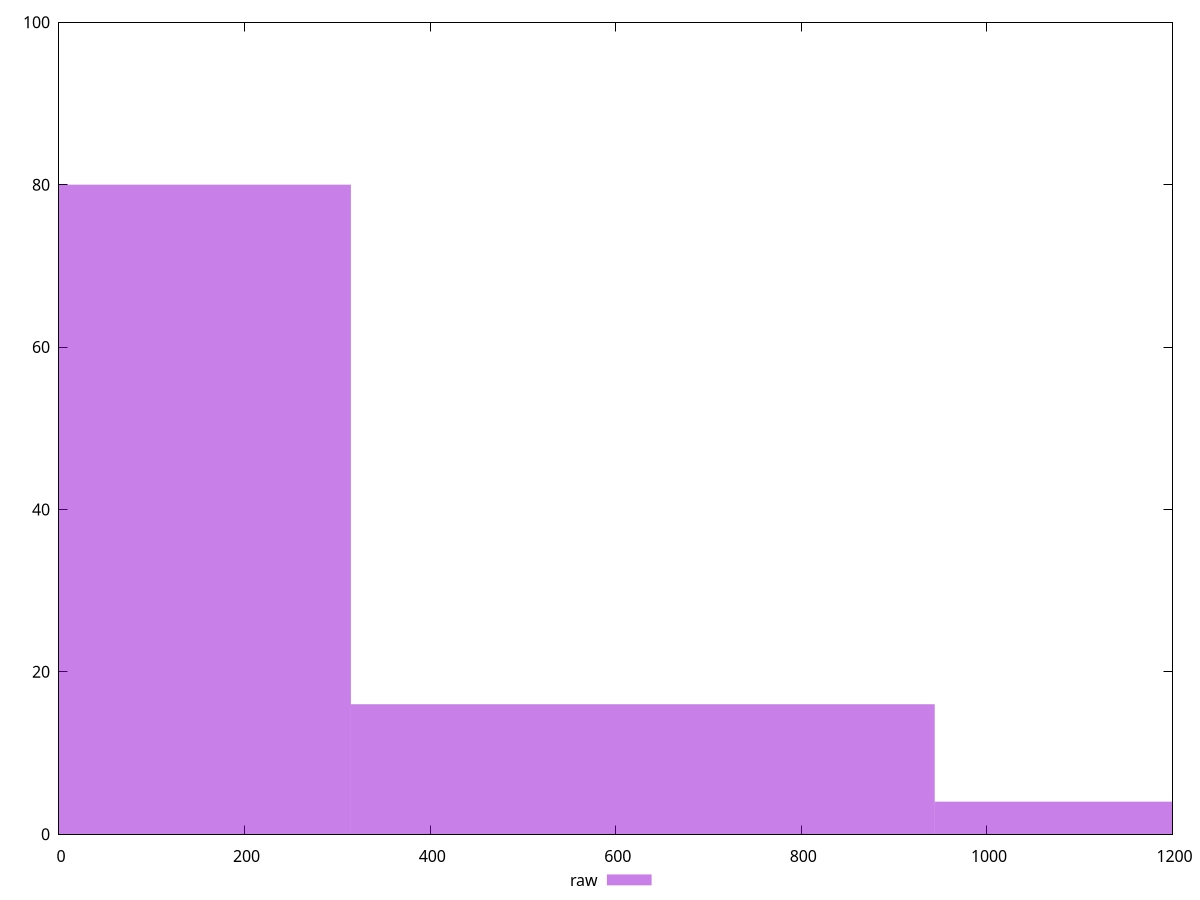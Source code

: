reset

$raw <<EOF
629.1641638806599 16
0 80
1258.3283277613198 4
EOF

set key outside below
set boxwidth 629.1641638806599
set xrange [0:1200]
set yrange [0:100]
set trange [0:100]
set style fill transparent solid 0.5 noborder
set terminal svg size 640, 490 enhanced background rgb 'white'
set output "report_00013_2021-02-09T12-04-24.940Z/uses-http2/samples/pages+cached/raw/histogram.svg"

plot $raw title "raw" with boxes

reset
